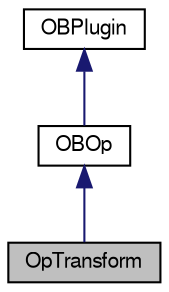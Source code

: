 digraph G
{
  edge [fontname="FreeSans",fontsize="10",labelfontname="FreeSans",labelfontsize="10"];
  node [fontname="FreeSans",fontsize="10",shape=record];
  Node1 [label="OpTransform",height=0.2,width=0.4,color="black", fillcolor="grey75", style="filled" fontcolor="black"];
  Node2 -> Node1 [dir=back,color="midnightblue",fontsize="10",style="solid",fontname="FreeSans"];
  Node2 [label="OBOp",height=0.2,width=0.4,color="black", fillcolor="white", style="filled",URL="$classOpenBabel_1_1OBOp.shtml",tooltip="Operations to modify molecules before output."];
  Node3 -> Node2 [dir=back,color="midnightblue",fontsize="10",style="solid",fontname="FreeSans"];
  Node3 [label="OBPlugin",height=0.2,width=0.4,color="black", fillcolor="white", style="filled",URL="$classOpenBabel_1_1OBPlugin.shtml",tooltip="Base class for all types of dynamic classes discovered at runtime."];
}
